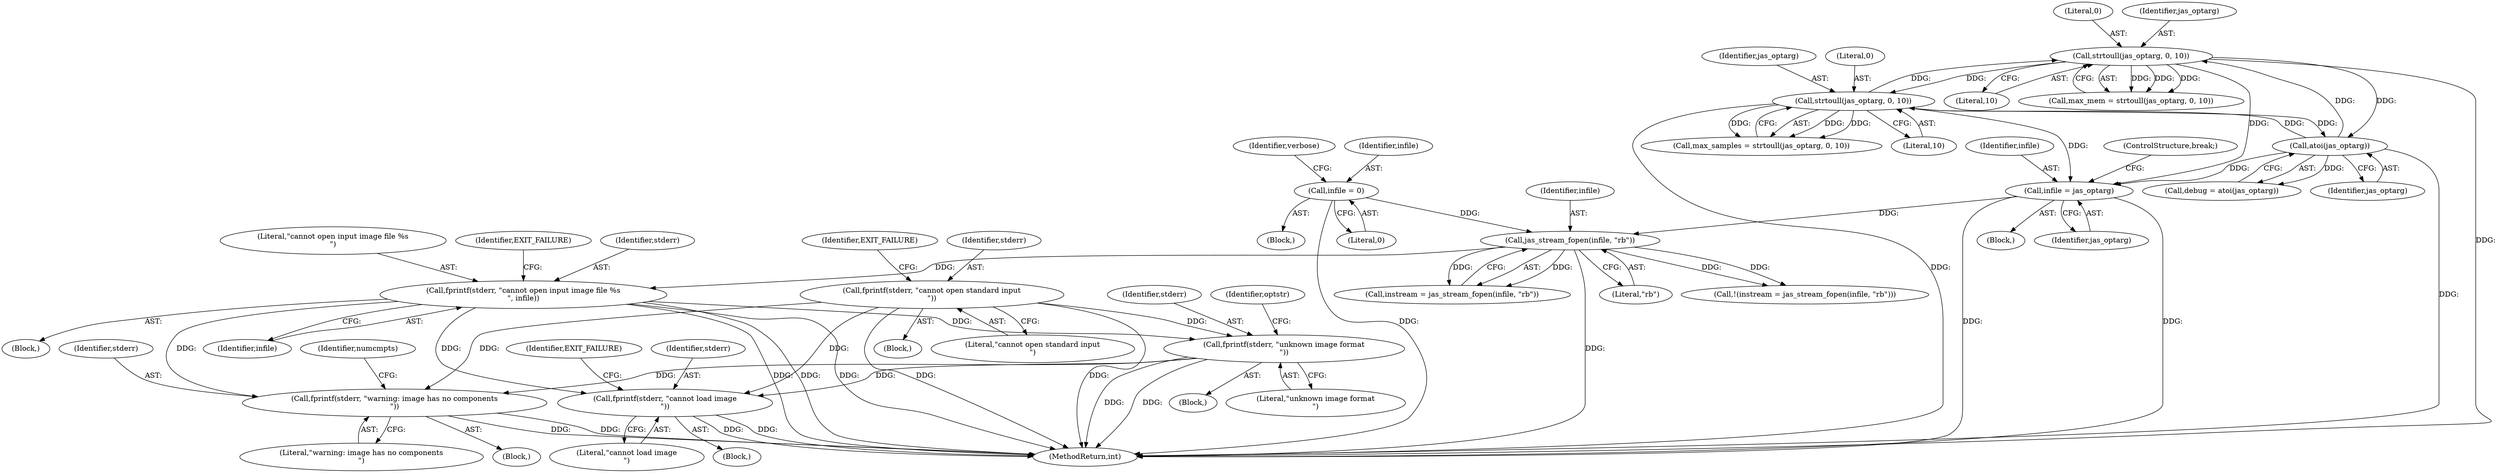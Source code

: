 digraph "0_jasper_d42b2388f7f8e0332c846675133acea151fc557a@API" {
"1000251" [label="(Call,fprintf(stderr, \"unknown image format\n\"))"];
"1000222" [label="(Call,fprintf(stderr, \"cannot open input image file %s\n\", infile))"];
"1000218" [label="(Call,jas_stream_fopen(infile, \"rb\"))"];
"1000139" [label="(Call,infile = 0)"];
"1000183" [label="(Call,infile = jas_optarg)"];
"1000198" [label="(Call,strtoull(jas_optarg, 0, 10))"];
"1000190" [label="(Call,strtoull(jas_optarg, 0, 10))"];
"1000179" [label="(Call,atoi(jas_optarg))"];
"1000238" [label="(Call,fprintf(stderr, \"cannot open standard input\n\"))"];
"1000271" [label="(Call,fprintf(stderr, \"cannot load image\n\"))"];
"1000296" [label="(Call,fprintf(stderr, \"warning: image has no components\n\"))"];
"1000275" [label="(Identifier,EXIT_FAILURE)"];
"1000183" [label="(Call,infile = jas_optarg)"];
"1000242" [label="(Identifier,EXIT_FAILURE)"];
"1000179" [label="(Call,atoi(jas_optarg))"];
"1000223" [label="(Identifier,stderr)"];
"1000221" [label="(Block,)"];
"1000141" [label="(Literal,0)"];
"1000237" [label="(Block,)"];
"1000219" [label="(Identifier,infile)"];
"1000143" [label="(Identifier,verbose)"];
"1000298" [label="(Literal,\"warning: image has no components\n\")"];
"1000296" [label="(Call,fprintf(stderr, \"warning: image has no components\n\"))"];
"1000201" [label="(Literal,10)"];
"1000251" [label="(Call,fprintf(stderr, \"unknown image format\n\"))"];
"1000191" [label="(Identifier,jas_optarg)"];
"1000198" [label="(Call,strtoull(jas_optarg, 0, 10))"];
"1000140" [label="(Identifier,infile)"];
"1000224" [label="(Literal,\"cannot open input image file %s\n\")"];
"1000220" [label="(Literal,\"rb\")"];
"1000255" [label="(Identifier,optstr)"];
"1000163" [label="(Block,)"];
"1000190" [label="(Call,strtoull(jas_optarg, 0, 10))"];
"1000272" [label="(Identifier,stderr)"];
"1000239" [label="(Identifier,stderr)"];
"1000333" [label="(MethodReturn,int)"];
"1000188" [label="(Call,max_samples = strtoull(jas_optarg, 0, 10))"];
"1000222" [label="(Call,fprintf(stderr, \"cannot open input image file %s\n\", infile))"];
"1000240" [label="(Literal,\"cannot open standard input\n\")"];
"1000196" [label="(Call,max_mem = strtoull(jas_optarg, 0, 10))"];
"1000250" [label="(Block,)"];
"1000271" [label="(Call,fprintf(stderr, \"cannot load image\n\"))"];
"1000109" [label="(Block,)"];
"1000185" [label="(Identifier,jas_optarg)"];
"1000200" [label="(Literal,0)"];
"1000177" [label="(Call,debug = atoi(jas_optarg))"];
"1000192" [label="(Literal,0)"];
"1000139" [label="(Call,infile = 0)"];
"1000218" [label="(Call,jas_stream_fopen(infile, \"rb\"))"];
"1000225" [label="(Identifier,infile)"];
"1000253" [label="(Literal,\"unknown image format\n\")"];
"1000238" [label="(Call,fprintf(stderr, \"cannot open standard input\n\"))"];
"1000186" [label="(ControlStructure,break;)"];
"1000180" [label="(Identifier,jas_optarg)"];
"1000215" [label="(Call,!(instream = jas_stream_fopen(infile, \"rb\")))"];
"1000297" [label="(Identifier,stderr)"];
"1000252" [label="(Identifier,stderr)"];
"1000273" [label="(Literal,\"cannot load image\n\")"];
"1000300" [label="(Identifier,numcmpts)"];
"1000295" [label="(Block,)"];
"1000268" [label="(Block,)"];
"1000199" [label="(Identifier,jas_optarg)"];
"1000193" [label="(Literal,10)"];
"1000227" [label="(Identifier,EXIT_FAILURE)"];
"1000216" [label="(Call,instream = jas_stream_fopen(infile, \"rb\"))"];
"1000184" [label="(Identifier,infile)"];
"1000251" -> "1000250"  [label="AST: "];
"1000251" -> "1000253"  [label="CFG: "];
"1000252" -> "1000251"  [label="AST: "];
"1000253" -> "1000251"  [label="AST: "];
"1000255" -> "1000251"  [label="CFG: "];
"1000251" -> "1000333"  [label="DDG: "];
"1000251" -> "1000333"  [label="DDG: "];
"1000222" -> "1000251"  [label="DDG: "];
"1000238" -> "1000251"  [label="DDG: "];
"1000251" -> "1000271"  [label="DDG: "];
"1000251" -> "1000296"  [label="DDG: "];
"1000222" -> "1000221"  [label="AST: "];
"1000222" -> "1000225"  [label="CFG: "];
"1000223" -> "1000222"  [label="AST: "];
"1000224" -> "1000222"  [label="AST: "];
"1000225" -> "1000222"  [label="AST: "];
"1000227" -> "1000222"  [label="CFG: "];
"1000222" -> "1000333"  [label="DDG: "];
"1000222" -> "1000333"  [label="DDG: "];
"1000222" -> "1000333"  [label="DDG: "];
"1000218" -> "1000222"  [label="DDG: "];
"1000222" -> "1000271"  [label="DDG: "];
"1000222" -> "1000296"  [label="DDG: "];
"1000218" -> "1000216"  [label="AST: "];
"1000218" -> "1000220"  [label="CFG: "];
"1000219" -> "1000218"  [label="AST: "];
"1000220" -> "1000218"  [label="AST: "];
"1000216" -> "1000218"  [label="CFG: "];
"1000218" -> "1000333"  [label="DDG: "];
"1000218" -> "1000215"  [label="DDG: "];
"1000218" -> "1000215"  [label="DDG: "];
"1000218" -> "1000216"  [label="DDG: "];
"1000218" -> "1000216"  [label="DDG: "];
"1000139" -> "1000218"  [label="DDG: "];
"1000183" -> "1000218"  [label="DDG: "];
"1000139" -> "1000109"  [label="AST: "];
"1000139" -> "1000141"  [label="CFG: "];
"1000140" -> "1000139"  [label="AST: "];
"1000141" -> "1000139"  [label="AST: "];
"1000143" -> "1000139"  [label="CFG: "];
"1000139" -> "1000333"  [label="DDG: "];
"1000183" -> "1000163"  [label="AST: "];
"1000183" -> "1000185"  [label="CFG: "];
"1000184" -> "1000183"  [label="AST: "];
"1000185" -> "1000183"  [label="AST: "];
"1000186" -> "1000183"  [label="CFG: "];
"1000183" -> "1000333"  [label="DDG: "];
"1000183" -> "1000333"  [label="DDG: "];
"1000198" -> "1000183"  [label="DDG: "];
"1000190" -> "1000183"  [label="DDG: "];
"1000179" -> "1000183"  [label="DDG: "];
"1000198" -> "1000196"  [label="AST: "];
"1000198" -> "1000201"  [label="CFG: "];
"1000199" -> "1000198"  [label="AST: "];
"1000200" -> "1000198"  [label="AST: "];
"1000201" -> "1000198"  [label="AST: "];
"1000196" -> "1000198"  [label="CFG: "];
"1000198" -> "1000333"  [label="DDG: "];
"1000198" -> "1000179"  [label="DDG: "];
"1000198" -> "1000190"  [label="DDG: "];
"1000198" -> "1000196"  [label="DDG: "];
"1000198" -> "1000196"  [label="DDG: "];
"1000198" -> "1000196"  [label="DDG: "];
"1000190" -> "1000198"  [label="DDG: "];
"1000179" -> "1000198"  [label="DDG: "];
"1000190" -> "1000188"  [label="AST: "];
"1000190" -> "1000193"  [label="CFG: "];
"1000191" -> "1000190"  [label="AST: "];
"1000192" -> "1000190"  [label="AST: "];
"1000193" -> "1000190"  [label="AST: "];
"1000188" -> "1000190"  [label="CFG: "];
"1000190" -> "1000333"  [label="DDG: "];
"1000190" -> "1000179"  [label="DDG: "];
"1000190" -> "1000188"  [label="DDG: "];
"1000190" -> "1000188"  [label="DDG: "];
"1000190" -> "1000188"  [label="DDG: "];
"1000179" -> "1000190"  [label="DDG: "];
"1000179" -> "1000177"  [label="AST: "];
"1000179" -> "1000180"  [label="CFG: "];
"1000180" -> "1000179"  [label="AST: "];
"1000177" -> "1000179"  [label="CFG: "];
"1000179" -> "1000333"  [label="DDG: "];
"1000179" -> "1000177"  [label="DDG: "];
"1000238" -> "1000237"  [label="AST: "];
"1000238" -> "1000240"  [label="CFG: "];
"1000239" -> "1000238"  [label="AST: "];
"1000240" -> "1000238"  [label="AST: "];
"1000242" -> "1000238"  [label="CFG: "];
"1000238" -> "1000333"  [label="DDG: "];
"1000238" -> "1000333"  [label="DDG: "];
"1000238" -> "1000271"  [label="DDG: "];
"1000238" -> "1000296"  [label="DDG: "];
"1000271" -> "1000268"  [label="AST: "];
"1000271" -> "1000273"  [label="CFG: "];
"1000272" -> "1000271"  [label="AST: "];
"1000273" -> "1000271"  [label="AST: "];
"1000275" -> "1000271"  [label="CFG: "];
"1000271" -> "1000333"  [label="DDG: "];
"1000271" -> "1000333"  [label="DDG: "];
"1000296" -> "1000295"  [label="AST: "];
"1000296" -> "1000298"  [label="CFG: "];
"1000297" -> "1000296"  [label="AST: "];
"1000298" -> "1000296"  [label="AST: "];
"1000300" -> "1000296"  [label="CFG: "];
"1000296" -> "1000333"  [label="DDG: "];
"1000296" -> "1000333"  [label="DDG: "];
}
